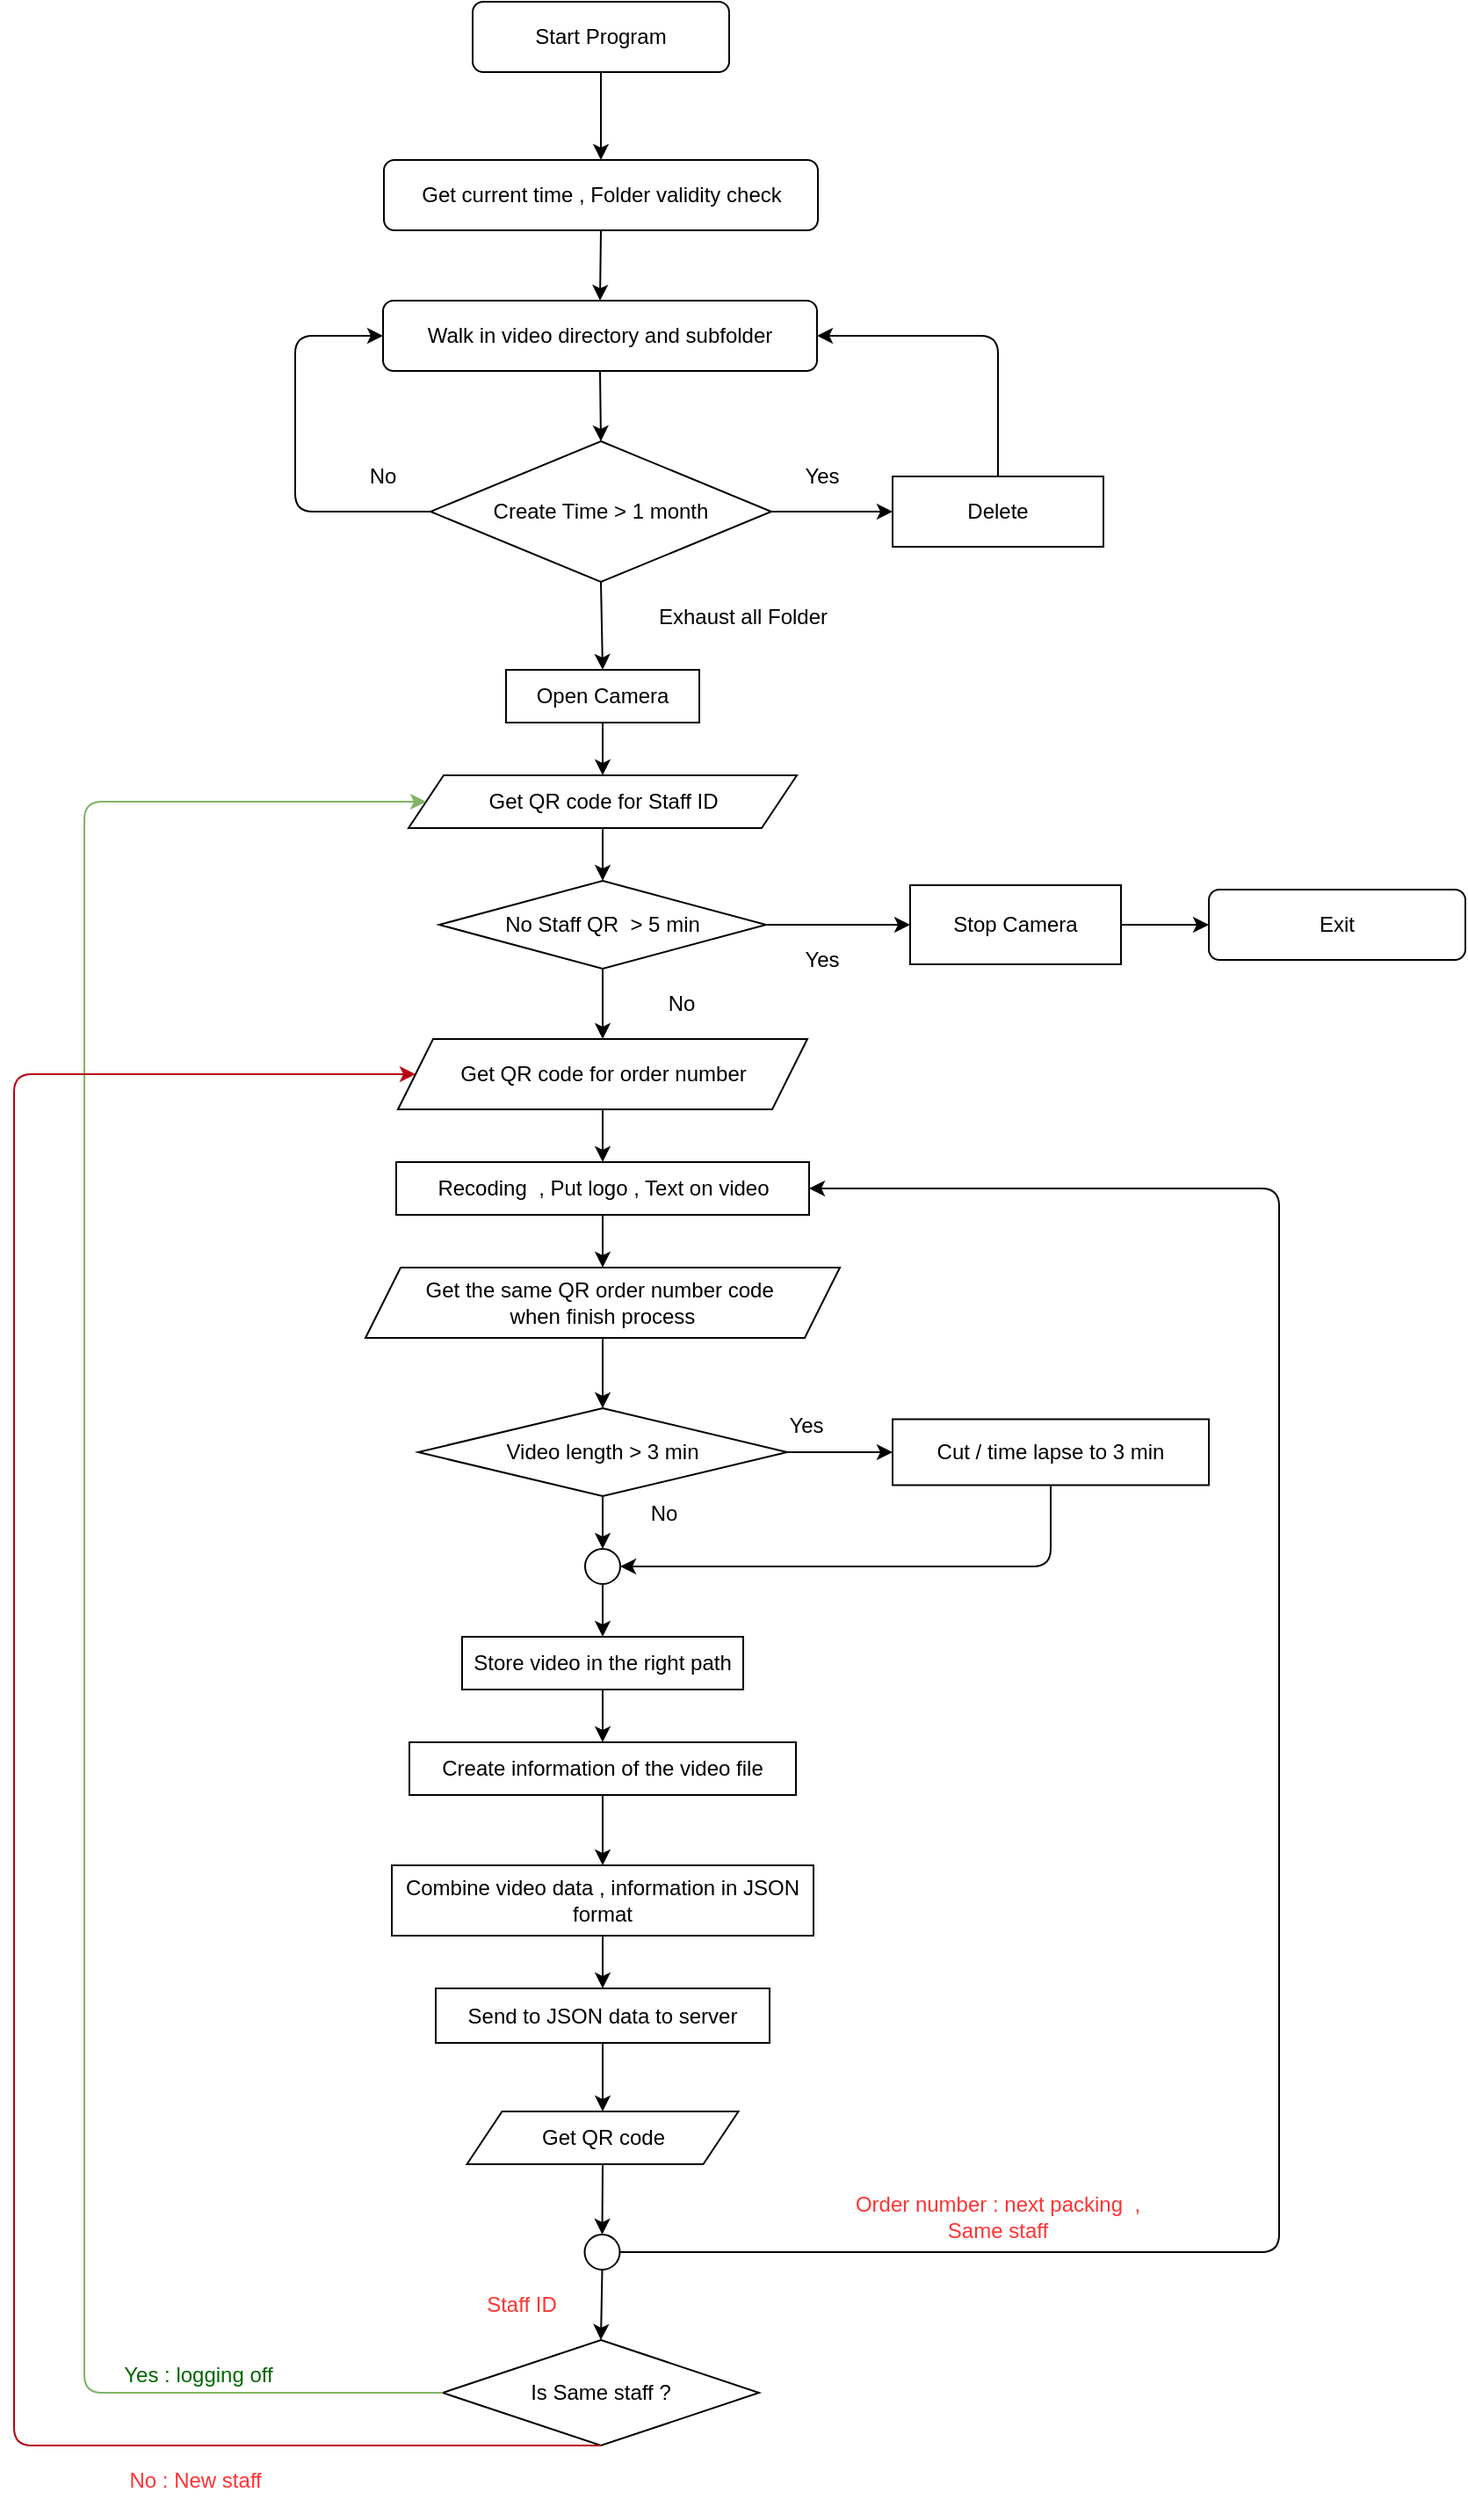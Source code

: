 <mxfile version="14.8.0" type="github">
  <diagram id="C5RBs43oDa-KdzZeNtuy" name="Page-1">
    <mxGraphModel dx="1038" dy="547" grid="1" gridSize="10" guides="1" tooltips="1" connect="1" arrows="1" fold="1" page="1" pageScale="1" pageWidth="827" pageHeight="1169" math="0" shadow="0">
      <root>
        <mxCell id="WIyWlLk6GJQsqaUBKTNV-0" />
        <mxCell id="WIyWlLk6GJQsqaUBKTNV-1" parent="WIyWlLk6GJQsqaUBKTNV-0" />
        <mxCell id="NFFtm2RSYyVDFFd-k5kk-5" value="" style="edgeStyle=orthogonalEdgeStyle;rounded=0;orthogonalLoop=1;jettySize=auto;html=1;" edge="1" parent="WIyWlLk6GJQsqaUBKTNV-1" source="NFFtm2RSYyVDFFd-k5kk-0" target="NFFtm2RSYyVDFFd-k5kk-2">
          <mxGeometry relative="1" as="geometry" />
        </mxCell>
        <mxCell id="NFFtm2RSYyVDFFd-k5kk-0" value="Start Program" style="rounded=1;whiteSpace=wrap;html=1;" vertex="1" parent="WIyWlLk6GJQsqaUBKTNV-1">
          <mxGeometry x="341" y="30" width="146" height="40" as="geometry" />
        </mxCell>
        <mxCell id="NFFtm2RSYyVDFFd-k5kk-2" value="Get current time , Folder validity check" style="rounded=1;whiteSpace=wrap;html=1;" vertex="1" parent="WIyWlLk6GJQsqaUBKTNV-1">
          <mxGeometry x="290.5" y="120" width="247" height="40" as="geometry" />
        </mxCell>
        <mxCell id="NFFtm2RSYyVDFFd-k5kk-3" value="Walk in video directory and subfolder" style="rounded=1;whiteSpace=wrap;html=1;" vertex="1" parent="WIyWlLk6GJQsqaUBKTNV-1">
          <mxGeometry x="290" y="200" width="247" height="40" as="geometry" />
        </mxCell>
        <mxCell id="NFFtm2RSYyVDFFd-k5kk-9" value="" style="endArrow=classic;html=1;exitX=0.5;exitY=1;exitDx=0;exitDy=0;entryX=0.5;entryY=0;entryDx=0;entryDy=0;" edge="1" parent="WIyWlLk6GJQsqaUBKTNV-1" source="NFFtm2RSYyVDFFd-k5kk-2" target="NFFtm2RSYyVDFFd-k5kk-3">
          <mxGeometry width="50" height="50" relative="1" as="geometry">
            <mxPoint x="390" y="310" as="sourcePoint" />
            <mxPoint x="440" y="260" as="targetPoint" />
          </mxGeometry>
        </mxCell>
        <mxCell id="NFFtm2RSYyVDFFd-k5kk-10" value="Create Time &amp;gt; 1 month" style="rhombus;whiteSpace=wrap;html=1;" vertex="1" parent="WIyWlLk6GJQsqaUBKTNV-1">
          <mxGeometry x="317" y="280" width="194" height="80" as="geometry" />
        </mxCell>
        <mxCell id="NFFtm2RSYyVDFFd-k5kk-11" value="" style="endArrow=classic;html=1;exitX=0.5;exitY=1;exitDx=0;exitDy=0;entryX=0.5;entryY=0;entryDx=0;entryDy=0;" edge="1" parent="WIyWlLk6GJQsqaUBKTNV-1" source="NFFtm2RSYyVDFFd-k5kk-3" target="NFFtm2RSYyVDFFd-k5kk-10">
          <mxGeometry width="50" height="50" relative="1" as="geometry">
            <mxPoint x="390" y="310" as="sourcePoint" />
            <mxPoint x="440" y="260" as="targetPoint" />
          </mxGeometry>
        </mxCell>
        <mxCell id="NFFtm2RSYyVDFFd-k5kk-13" value="Delete" style="rounded=0;whiteSpace=wrap;html=1;" vertex="1" parent="WIyWlLk6GJQsqaUBKTNV-1">
          <mxGeometry x="580" y="300" width="120" height="40" as="geometry" />
        </mxCell>
        <mxCell id="NFFtm2RSYyVDFFd-k5kk-14" value="" style="endArrow=classic;html=1;entryX=0;entryY=0.5;entryDx=0;entryDy=0;" edge="1" parent="WIyWlLk6GJQsqaUBKTNV-1" target="NFFtm2RSYyVDFFd-k5kk-13">
          <mxGeometry width="50" height="50" relative="1" as="geometry">
            <mxPoint x="510" y="320" as="sourcePoint" />
            <mxPoint x="440" y="260" as="targetPoint" />
          </mxGeometry>
        </mxCell>
        <mxCell id="NFFtm2RSYyVDFFd-k5kk-15" value="" style="endArrow=classic;html=1;entryX=1;entryY=0.5;entryDx=0;entryDy=0;exitX=0.5;exitY=0;exitDx=0;exitDy=0;" edge="1" parent="WIyWlLk6GJQsqaUBKTNV-1" source="NFFtm2RSYyVDFFd-k5kk-13" target="NFFtm2RSYyVDFFd-k5kk-3">
          <mxGeometry width="50" height="50" relative="1" as="geometry">
            <mxPoint x="390" y="310" as="sourcePoint" />
            <mxPoint x="440" y="260" as="targetPoint" />
            <Array as="points">
              <mxPoint x="640" y="220" />
            </Array>
          </mxGeometry>
        </mxCell>
        <mxCell id="NFFtm2RSYyVDFFd-k5kk-16" value="Yes" style="text;html=1;strokeColor=none;fillColor=none;align=center;verticalAlign=middle;whiteSpace=wrap;rounded=0;" vertex="1" parent="WIyWlLk6GJQsqaUBKTNV-1">
          <mxGeometry x="520" y="290" width="40" height="20" as="geometry" />
        </mxCell>
        <mxCell id="NFFtm2RSYyVDFFd-k5kk-17" value="" style="endArrow=classic;html=1;exitX=0;exitY=0.5;exitDx=0;exitDy=0;entryX=0;entryY=0.5;entryDx=0;entryDy=0;" edge="1" parent="WIyWlLk6GJQsqaUBKTNV-1" source="NFFtm2RSYyVDFFd-k5kk-10" target="NFFtm2RSYyVDFFd-k5kk-3">
          <mxGeometry width="50" height="50" relative="1" as="geometry">
            <mxPoint x="390" y="310" as="sourcePoint" />
            <mxPoint x="440" y="260" as="targetPoint" />
            <Array as="points">
              <mxPoint x="240" y="320" />
              <mxPoint x="240" y="220" />
            </Array>
          </mxGeometry>
        </mxCell>
        <mxCell id="NFFtm2RSYyVDFFd-k5kk-18" value="No" style="text;html=1;strokeColor=none;fillColor=none;align=center;verticalAlign=middle;whiteSpace=wrap;rounded=0;" vertex="1" parent="WIyWlLk6GJQsqaUBKTNV-1">
          <mxGeometry x="270" y="290" width="40" height="20" as="geometry" />
        </mxCell>
        <mxCell id="NFFtm2RSYyVDFFd-k5kk-19" value="" style="endArrow=classic;html=1;exitX=0.5;exitY=1;exitDx=0;exitDy=0;entryX=0.5;entryY=0;entryDx=0;entryDy=0;" edge="1" parent="WIyWlLk6GJQsqaUBKTNV-1" source="NFFtm2RSYyVDFFd-k5kk-10" target="NFFtm2RSYyVDFFd-k5kk-22">
          <mxGeometry width="50" height="50" relative="1" as="geometry">
            <mxPoint x="390" y="310" as="sourcePoint" />
            <mxPoint x="413" y="430" as="targetPoint" />
          </mxGeometry>
        </mxCell>
        <mxCell id="NFFtm2RSYyVDFFd-k5kk-20" value="Exhaust all Folder" style="text;html=1;strokeColor=none;fillColor=none;align=center;verticalAlign=middle;whiteSpace=wrap;rounded=0;" vertex="1" parent="WIyWlLk6GJQsqaUBKTNV-1">
          <mxGeometry x="430" y="370" width="130" height="20" as="geometry" />
        </mxCell>
        <mxCell id="NFFtm2RSYyVDFFd-k5kk-22" value="Open Camera" style="rounded=0;whiteSpace=wrap;html=1;" vertex="1" parent="WIyWlLk6GJQsqaUBKTNV-1">
          <mxGeometry x="360" y="410" width="110" height="30" as="geometry" />
        </mxCell>
        <mxCell id="NFFtm2RSYyVDFFd-k5kk-25" value="Get QR code for Staff ID" style="shape=parallelogram;perimeter=parallelogramPerimeter;whiteSpace=wrap;html=1;fixedSize=1;" vertex="1" parent="WIyWlLk6GJQsqaUBKTNV-1">
          <mxGeometry x="304.5" y="470" width="221" height="30" as="geometry" />
        </mxCell>
        <mxCell id="NFFtm2RSYyVDFFd-k5kk-26" value="Get QR code for order number" style="shape=parallelogram;perimeter=parallelogramPerimeter;whiteSpace=wrap;html=1;fixedSize=1;" vertex="1" parent="WIyWlLk6GJQsqaUBKTNV-1">
          <mxGeometry x="298.5" y="620" width="233" height="40" as="geometry" />
        </mxCell>
        <mxCell id="NFFtm2RSYyVDFFd-k5kk-27" value="" style="endArrow=classic;html=1;exitX=0.5;exitY=1;exitDx=0;exitDy=0;entryX=0.5;entryY=0;entryDx=0;entryDy=0;" edge="1" parent="WIyWlLk6GJQsqaUBKTNV-1" source="NFFtm2RSYyVDFFd-k5kk-22" target="NFFtm2RSYyVDFFd-k5kk-25">
          <mxGeometry width="50" height="50" relative="1" as="geometry">
            <mxPoint x="390" y="560" as="sourcePoint" />
            <mxPoint x="414" y="530" as="targetPoint" />
          </mxGeometry>
        </mxCell>
        <mxCell id="NFFtm2RSYyVDFFd-k5kk-28" value="No Staff QR&amp;nbsp; &amp;gt; 5 min" style="rhombus;whiteSpace=wrap;html=1;" vertex="1" parent="WIyWlLk6GJQsqaUBKTNV-1">
          <mxGeometry x="322" y="530" width="186" height="50" as="geometry" />
        </mxCell>
        <mxCell id="NFFtm2RSYyVDFFd-k5kk-29" value="Exit" style="rounded=1;whiteSpace=wrap;html=1;" vertex="1" parent="WIyWlLk6GJQsqaUBKTNV-1">
          <mxGeometry x="760" y="535" width="146" height="40" as="geometry" />
        </mxCell>
        <mxCell id="NFFtm2RSYyVDFFd-k5kk-30" value="" style="endArrow=classic;html=1;entryX=0.5;entryY=0;entryDx=0;entryDy=0;exitX=0.5;exitY=1;exitDx=0;exitDy=0;" edge="1" parent="WIyWlLk6GJQsqaUBKTNV-1" source="NFFtm2RSYyVDFFd-k5kk-25" target="NFFtm2RSYyVDFFd-k5kk-28">
          <mxGeometry width="50" height="50" relative="1" as="geometry">
            <mxPoint x="440" y="590" as="sourcePoint" />
            <mxPoint x="440" y="500" as="targetPoint" />
          </mxGeometry>
        </mxCell>
        <mxCell id="NFFtm2RSYyVDFFd-k5kk-31" value="" style="endArrow=classic;html=1;exitX=1;exitY=0.5;exitDx=0;exitDy=0;entryX=0;entryY=0.5;entryDx=0;entryDy=0;" edge="1" parent="WIyWlLk6GJQsqaUBKTNV-1" source="NFFtm2RSYyVDFFd-k5kk-28" target="NFFtm2RSYyVDFFd-k5kk-61">
          <mxGeometry width="50" height="50" relative="1" as="geometry">
            <mxPoint x="390" y="550" as="sourcePoint" />
            <mxPoint x="440" y="500" as="targetPoint" />
          </mxGeometry>
        </mxCell>
        <mxCell id="NFFtm2RSYyVDFFd-k5kk-33" value="Yes" style="text;html=1;strokeColor=none;fillColor=none;align=center;verticalAlign=middle;whiteSpace=wrap;rounded=0;" vertex="1" parent="WIyWlLk6GJQsqaUBKTNV-1">
          <mxGeometry x="520" y="565" width="40" height="20" as="geometry" />
        </mxCell>
        <mxCell id="NFFtm2RSYyVDFFd-k5kk-34" value="No" style="text;html=1;strokeColor=none;fillColor=none;align=center;verticalAlign=middle;whiteSpace=wrap;rounded=0;" vertex="1" parent="WIyWlLk6GJQsqaUBKTNV-1">
          <mxGeometry x="440" y="590" width="40" height="20" as="geometry" />
        </mxCell>
        <mxCell id="NFFtm2RSYyVDFFd-k5kk-35" value="" style="endArrow=classic;html=1;exitX=0.5;exitY=1;exitDx=0;exitDy=0;" edge="1" parent="WIyWlLk6GJQsqaUBKTNV-1" source="NFFtm2RSYyVDFFd-k5kk-28" target="NFFtm2RSYyVDFFd-k5kk-26">
          <mxGeometry width="50" height="50" relative="1" as="geometry">
            <mxPoint x="390" y="550" as="sourcePoint" />
            <mxPoint x="440" y="500" as="targetPoint" />
          </mxGeometry>
        </mxCell>
        <mxCell id="NFFtm2RSYyVDFFd-k5kk-48" style="edgeStyle=orthogonalEdgeStyle;rounded=0;orthogonalLoop=1;jettySize=auto;html=1;exitX=0.5;exitY=1;exitDx=0;exitDy=0;entryX=0.5;entryY=0;entryDx=0;entryDy=0;" edge="1" parent="WIyWlLk6GJQsqaUBKTNV-1" source="NFFtm2RSYyVDFFd-k5kk-38" target="NFFtm2RSYyVDFFd-k5kk-41">
          <mxGeometry relative="1" as="geometry" />
        </mxCell>
        <mxCell id="NFFtm2RSYyVDFFd-k5kk-38" value="Recoding&amp;nbsp; , Put logo , Text on video" style="rounded=0;whiteSpace=wrap;html=1;" vertex="1" parent="WIyWlLk6GJQsqaUBKTNV-1">
          <mxGeometry x="297.5" y="690" width="235" height="30" as="geometry" />
        </mxCell>
        <mxCell id="NFFtm2RSYyVDFFd-k5kk-39" value="" style="endArrow=classic;html=1;exitX=0.5;exitY=1;exitDx=0;exitDy=0;entryX=0.5;entryY=0;entryDx=0;entryDy=0;" edge="1" parent="WIyWlLk6GJQsqaUBKTNV-1" source="NFFtm2RSYyVDFFd-k5kk-26" target="NFFtm2RSYyVDFFd-k5kk-38">
          <mxGeometry width="50" height="50" relative="1" as="geometry">
            <mxPoint x="390" y="610" as="sourcePoint" />
            <mxPoint x="440" y="560" as="targetPoint" />
          </mxGeometry>
        </mxCell>
        <mxCell id="NFFtm2RSYyVDFFd-k5kk-41" value="Get the same QR order number code&amp;nbsp;&lt;br&gt;when finish process" style="shape=parallelogram;perimeter=parallelogramPerimeter;whiteSpace=wrap;html=1;fixedSize=1;" vertex="1" parent="WIyWlLk6GJQsqaUBKTNV-1">
          <mxGeometry x="280" y="750" width="270" height="40" as="geometry" />
        </mxCell>
        <mxCell id="NFFtm2RSYyVDFFd-k5kk-49" value="Video length &amp;gt; 3 min" style="rhombus;whiteSpace=wrap;html=1;" vertex="1" parent="WIyWlLk6GJQsqaUBKTNV-1">
          <mxGeometry x="310" y="830" width="210" height="50" as="geometry" />
        </mxCell>
        <mxCell id="NFFtm2RSYyVDFFd-k5kk-50" value="" style="endArrow=classic;html=1;exitX=1;exitY=0.5;exitDx=0;exitDy=0;entryX=0;entryY=0.5;entryDx=0;entryDy=0;" edge="1" parent="WIyWlLk6GJQsqaUBKTNV-1" source="NFFtm2RSYyVDFFd-k5kk-49" target="NFFtm2RSYyVDFFd-k5kk-51">
          <mxGeometry width="50" height="50" relative="1" as="geometry">
            <mxPoint x="390" y="800" as="sourcePoint" />
            <mxPoint x="590" y="855" as="targetPoint" />
          </mxGeometry>
        </mxCell>
        <mxCell id="NFFtm2RSYyVDFFd-k5kk-51" value="Cut / time lapse to 3 min" style="rounded=0;whiteSpace=wrap;html=1;" vertex="1" parent="WIyWlLk6GJQsqaUBKTNV-1">
          <mxGeometry x="580" y="836.25" width="180" height="37.5" as="geometry" />
        </mxCell>
        <mxCell id="NFFtm2RSYyVDFFd-k5kk-52" value="" style="endArrow=classic;html=1;entryX=0.5;entryY=0;entryDx=0;entryDy=0;exitX=0.5;exitY=1;exitDx=0;exitDy=0;" edge="1" parent="WIyWlLk6GJQsqaUBKTNV-1" source="NFFtm2RSYyVDFFd-k5kk-41" target="NFFtm2RSYyVDFFd-k5kk-49">
          <mxGeometry width="50" height="50" relative="1" as="geometry">
            <mxPoint x="420" y="800" as="sourcePoint" />
            <mxPoint x="440" y="740" as="targetPoint" />
          </mxGeometry>
        </mxCell>
        <mxCell id="NFFtm2RSYyVDFFd-k5kk-53" value="Yes" style="text;html=1;strokeColor=none;fillColor=none;align=center;verticalAlign=middle;whiteSpace=wrap;rounded=0;" vertex="1" parent="WIyWlLk6GJQsqaUBKTNV-1">
          <mxGeometry x="511" y="830" width="40" height="20" as="geometry" />
        </mxCell>
        <mxCell id="NFFtm2RSYyVDFFd-k5kk-54" value="" style="endArrow=classic;html=1;exitX=0.5;exitY=1;exitDx=0;exitDy=0;entryX=0.5;entryY=0;entryDx=0;entryDy=0;" edge="1" parent="WIyWlLk6GJQsqaUBKTNV-1" source="NFFtm2RSYyVDFFd-k5kk-49" target="NFFtm2RSYyVDFFd-k5kk-57">
          <mxGeometry width="50" height="50" relative="1" as="geometry">
            <mxPoint x="390" y="690" as="sourcePoint" />
            <mxPoint x="415" y="910" as="targetPoint" />
          </mxGeometry>
        </mxCell>
        <mxCell id="NFFtm2RSYyVDFFd-k5kk-55" value="No" style="text;html=1;strokeColor=none;fillColor=none;align=center;verticalAlign=middle;whiteSpace=wrap;rounded=0;" vertex="1" parent="WIyWlLk6GJQsqaUBKTNV-1">
          <mxGeometry x="430" y="880" width="40" height="20" as="geometry" />
        </mxCell>
        <mxCell id="NFFtm2RSYyVDFFd-k5kk-57" value="" style="ellipse;whiteSpace=wrap;html=1;aspect=fixed;" vertex="1" parent="WIyWlLk6GJQsqaUBKTNV-1">
          <mxGeometry x="405" y="910" width="20" height="20" as="geometry" />
        </mxCell>
        <mxCell id="NFFtm2RSYyVDFFd-k5kk-58" value="" style="endArrow=classic;html=1;exitX=0.5;exitY=1;exitDx=0;exitDy=0;entryX=1;entryY=0.5;entryDx=0;entryDy=0;" edge="1" parent="WIyWlLk6GJQsqaUBKTNV-1" source="NFFtm2RSYyVDFFd-k5kk-51" target="NFFtm2RSYyVDFFd-k5kk-57">
          <mxGeometry width="50" height="50" relative="1" as="geometry">
            <mxPoint x="390" y="790" as="sourcePoint" />
            <mxPoint x="440" y="740" as="targetPoint" />
            <Array as="points">
              <mxPoint x="670" y="920" />
            </Array>
          </mxGeometry>
        </mxCell>
        <mxCell id="NFFtm2RSYyVDFFd-k5kk-59" value="Store video in the right path" style="rounded=0;whiteSpace=wrap;html=1;" vertex="1" parent="WIyWlLk6GJQsqaUBKTNV-1">
          <mxGeometry x="335" y="960" width="160" height="30" as="geometry" />
        </mxCell>
        <mxCell id="NFFtm2RSYyVDFFd-k5kk-60" value="" style="endArrow=classic;html=1;exitX=0.5;exitY=1;exitDx=0;exitDy=0;entryX=0.5;entryY=0;entryDx=0;entryDy=0;" edge="1" parent="WIyWlLk6GJQsqaUBKTNV-1" source="NFFtm2RSYyVDFFd-k5kk-57" target="NFFtm2RSYyVDFFd-k5kk-59">
          <mxGeometry width="50" height="50" relative="1" as="geometry">
            <mxPoint x="390" y="1090" as="sourcePoint" />
            <mxPoint x="440" y="1040" as="targetPoint" />
          </mxGeometry>
        </mxCell>
        <mxCell id="NFFtm2RSYyVDFFd-k5kk-61" value="Stop Camera" style="rounded=0;whiteSpace=wrap;html=1;" vertex="1" parent="WIyWlLk6GJQsqaUBKTNV-1">
          <mxGeometry x="590" y="532.5" width="120" height="45" as="geometry" />
        </mxCell>
        <mxCell id="NFFtm2RSYyVDFFd-k5kk-62" value="" style="endArrow=classic;html=1;exitX=1;exitY=0.5;exitDx=0;exitDy=0;entryX=0;entryY=0.5;entryDx=0;entryDy=0;" edge="1" parent="WIyWlLk6GJQsqaUBKTNV-1" source="NFFtm2RSYyVDFFd-k5kk-61" target="NFFtm2RSYyVDFFd-k5kk-29">
          <mxGeometry width="50" height="50" relative="1" as="geometry">
            <mxPoint x="390" y="490" as="sourcePoint" />
            <mxPoint x="440" y="440" as="targetPoint" />
          </mxGeometry>
        </mxCell>
        <mxCell id="NFFtm2RSYyVDFFd-k5kk-63" value="Create information of the video file" style="rounded=0;whiteSpace=wrap;html=1;" vertex="1" parent="WIyWlLk6GJQsqaUBKTNV-1">
          <mxGeometry x="305" y="1020" width="220" height="30" as="geometry" />
        </mxCell>
        <mxCell id="NFFtm2RSYyVDFFd-k5kk-64" value="" style="endArrow=classic;html=1;exitX=0.5;exitY=1;exitDx=0;exitDy=0;entryX=0.5;entryY=0;entryDx=0;entryDy=0;" edge="1" parent="WIyWlLk6GJQsqaUBKTNV-1" source="NFFtm2RSYyVDFFd-k5kk-59" target="NFFtm2RSYyVDFFd-k5kk-63">
          <mxGeometry width="50" height="50" relative="1" as="geometry">
            <mxPoint x="390" y="890" as="sourcePoint" />
            <mxPoint x="440" y="840" as="targetPoint" />
          </mxGeometry>
        </mxCell>
        <mxCell id="NFFtm2RSYyVDFFd-k5kk-65" value="Combine video data , information in JSON format" style="rounded=0;whiteSpace=wrap;html=1;" vertex="1" parent="WIyWlLk6GJQsqaUBKTNV-1">
          <mxGeometry x="295" y="1090" width="240" height="40" as="geometry" />
        </mxCell>
        <mxCell id="NFFtm2RSYyVDFFd-k5kk-66" value="" style="endArrow=classic;html=1;exitX=0.5;exitY=1;exitDx=0;exitDy=0;entryX=0.5;entryY=0;entryDx=0;entryDy=0;" edge="1" parent="WIyWlLk6GJQsqaUBKTNV-1" source="NFFtm2RSYyVDFFd-k5kk-63" target="NFFtm2RSYyVDFFd-k5kk-65">
          <mxGeometry width="50" height="50" relative="1" as="geometry">
            <mxPoint x="390" y="1080" as="sourcePoint" />
            <mxPoint x="440" y="1030" as="targetPoint" />
          </mxGeometry>
        </mxCell>
        <mxCell id="NFFtm2RSYyVDFFd-k5kk-68" value="Send to JSON data to server" style="rounded=0;whiteSpace=wrap;html=1;" vertex="1" parent="WIyWlLk6GJQsqaUBKTNV-1">
          <mxGeometry x="320" y="1160" width="190" height="31" as="geometry" />
        </mxCell>
        <mxCell id="NFFtm2RSYyVDFFd-k5kk-69" value="" style="endArrow=classic;html=1;exitX=0.5;exitY=1;exitDx=0;exitDy=0;" edge="1" parent="WIyWlLk6GJQsqaUBKTNV-1" source="NFFtm2RSYyVDFFd-k5kk-65" target="NFFtm2RSYyVDFFd-k5kk-68">
          <mxGeometry width="50" height="50" relative="1" as="geometry">
            <mxPoint x="390" y="1080" as="sourcePoint" />
            <mxPoint x="440" y="1030" as="targetPoint" />
          </mxGeometry>
        </mxCell>
        <mxCell id="NFFtm2RSYyVDFFd-k5kk-70" value="Get QR code" style="shape=parallelogram;perimeter=parallelogramPerimeter;whiteSpace=wrap;html=1;fixedSize=1;" vertex="1" parent="WIyWlLk6GJQsqaUBKTNV-1">
          <mxGeometry x="337.75" y="1230" width="154.5" height="30" as="geometry" />
        </mxCell>
        <mxCell id="NFFtm2RSYyVDFFd-k5kk-71" value="" style="ellipse;whiteSpace=wrap;html=1;aspect=fixed;" vertex="1" parent="WIyWlLk6GJQsqaUBKTNV-1">
          <mxGeometry x="404.75" y="1300" width="20" height="20" as="geometry" />
        </mxCell>
        <mxCell id="NFFtm2RSYyVDFFd-k5kk-72" value="" style="endArrow=classic;html=1;entryX=0.5;entryY=0;entryDx=0;entryDy=0;exitX=0.5;exitY=1;exitDx=0;exitDy=0;" edge="1" parent="WIyWlLk6GJQsqaUBKTNV-1" source="NFFtm2RSYyVDFFd-k5kk-70" target="NFFtm2RSYyVDFFd-k5kk-71">
          <mxGeometry width="50" height="50" relative="1" as="geometry">
            <mxPoint x="440" y="1300" as="sourcePoint" />
            <mxPoint x="440" y="1220" as="targetPoint" />
            <Array as="points" />
          </mxGeometry>
        </mxCell>
        <mxCell id="NFFtm2RSYyVDFFd-k5kk-77" value="" style="endArrow=classic;html=1;exitX=0.5;exitY=1;exitDx=0;exitDy=0;entryX=0.5;entryY=0;entryDx=0;entryDy=0;" edge="1" parent="WIyWlLk6GJQsqaUBKTNV-1" source="NFFtm2RSYyVDFFd-k5kk-68" target="NFFtm2RSYyVDFFd-k5kk-70">
          <mxGeometry width="50" height="50" relative="1" as="geometry">
            <mxPoint x="390" y="1270" as="sourcePoint" />
            <mxPoint x="440" y="1220" as="targetPoint" />
          </mxGeometry>
        </mxCell>
        <mxCell id="NFFtm2RSYyVDFFd-k5kk-80" value="" style="endArrow=classic;html=1;exitX=0.5;exitY=1;exitDx=0;exitDy=0;entryX=0.5;entryY=0;entryDx=0;entryDy=0;" edge="1" parent="WIyWlLk6GJQsqaUBKTNV-1" source="NFFtm2RSYyVDFFd-k5kk-71" target="NFFtm2RSYyVDFFd-k5kk-83">
          <mxGeometry width="50" height="50" relative="1" as="geometry">
            <mxPoint x="390" y="1270" as="sourcePoint" />
            <mxPoint x="330" y="1360" as="targetPoint" />
            <Array as="points" />
          </mxGeometry>
        </mxCell>
        <mxCell id="NFFtm2RSYyVDFFd-k5kk-81" value="" style="endArrow=classic;html=1;exitX=1;exitY=0.5;exitDx=0;exitDy=0;entryX=1;entryY=0.5;entryDx=0;entryDy=0;" edge="1" parent="WIyWlLk6GJQsqaUBKTNV-1" source="NFFtm2RSYyVDFFd-k5kk-71" target="NFFtm2RSYyVDFFd-k5kk-38">
          <mxGeometry width="50" height="50" relative="1" as="geometry">
            <mxPoint x="390" y="1370" as="sourcePoint" />
            <mxPoint x="610" y="710" as="targetPoint" />
            <Array as="points">
              <mxPoint x="800" y="1310" />
              <mxPoint x="800" y="705" />
            </Array>
          </mxGeometry>
        </mxCell>
        <mxCell id="NFFtm2RSYyVDFFd-k5kk-82" value="&lt;font color=&quot;#ff3333&quot;&gt;Order number : next packing&amp;nbsp; , Same staff&lt;/font&gt;" style="text;html=1;strokeColor=none;fillColor=none;align=center;verticalAlign=middle;whiteSpace=wrap;rounded=0;" vertex="1" parent="WIyWlLk6GJQsqaUBKTNV-1">
          <mxGeometry x="550" y="1280" width="180" height="20" as="geometry" />
        </mxCell>
        <mxCell id="NFFtm2RSYyVDFFd-k5kk-83" value="Is Same staff ?" style="rhombus;whiteSpace=wrap;html=1;" vertex="1" parent="WIyWlLk6GJQsqaUBKTNV-1">
          <mxGeometry x="324" y="1360" width="180" height="60" as="geometry" />
        </mxCell>
        <mxCell id="NFFtm2RSYyVDFFd-k5kk-84" value="&lt;font color=&quot;#ff3333&quot;&gt;Staff ID&lt;/font&gt;" style="text;html=1;strokeColor=none;fillColor=none;align=center;verticalAlign=middle;whiteSpace=wrap;rounded=0;" vertex="1" parent="WIyWlLk6GJQsqaUBKTNV-1">
          <mxGeometry x="298.5" y="1330" width="140" height="20" as="geometry" />
        </mxCell>
        <mxCell id="NFFtm2RSYyVDFFd-k5kk-90" value="" style="endArrow=classic;html=1;exitX=0;exitY=0.5;exitDx=0;exitDy=0;entryX=0;entryY=0.5;entryDx=0;entryDy=0;fillColor=#d5e8d4;strokeColor=#82b366;" edge="1" parent="WIyWlLk6GJQsqaUBKTNV-1" source="NFFtm2RSYyVDFFd-k5kk-83" target="NFFtm2RSYyVDFFd-k5kk-25">
          <mxGeometry width="50" height="50" relative="1" as="geometry">
            <mxPoint x="390" y="1290" as="sourcePoint" />
            <mxPoint x="180" y="1100" as="targetPoint" />
            <Array as="points">
              <mxPoint x="120" y="1390" />
              <mxPoint x="120" y="485" />
            </Array>
          </mxGeometry>
        </mxCell>
        <mxCell id="NFFtm2RSYyVDFFd-k5kk-91" value="&lt;font color=&quot;#006600&quot;&gt;Yes : logging off&lt;/font&gt;" style="text;html=1;strokeColor=none;fillColor=none;align=center;verticalAlign=middle;whiteSpace=wrap;rounded=0;" vertex="1" parent="WIyWlLk6GJQsqaUBKTNV-1">
          <mxGeometry x="130" y="1370" width="110" height="20" as="geometry" />
        </mxCell>
        <mxCell id="NFFtm2RSYyVDFFd-k5kk-93" value="" style="endArrow=classic;html=1;exitX=0.5;exitY=1;exitDx=0;exitDy=0;entryX=0;entryY=0.5;entryDx=0;entryDy=0;fillColor=#f8cecc;strokeColor=#B80012;" edge="1" parent="WIyWlLk6GJQsqaUBKTNV-1" source="NFFtm2RSYyVDFFd-k5kk-83" target="NFFtm2RSYyVDFFd-k5kk-26">
          <mxGeometry width="50" height="50" relative="1" as="geometry">
            <mxPoint x="390" y="1250" as="sourcePoint" />
            <mxPoint x="440" y="1200" as="targetPoint" />
            <Array as="points">
              <mxPoint x="80" y="1420" />
              <mxPoint x="80" y="640" />
            </Array>
          </mxGeometry>
        </mxCell>
        <mxCell id="NFFtm2RSYyVDFFd-k5kk-94" value="&lt;font color=&quot;#ff3333&quot;&gt;No : New staff&amp;nbsp;&lt;/font&gt;" style="text;html=1;strokeColor=none;fillColor=none;align=center;verticalAlign=middle;whiteSpace=wrap;rounded=0;" vertex="1" parent="WIyWlLk6GJQsqaUBKTNV-1">
          <mxGeometry x="130" y="1430" width="110" height="20" as="geometry" />
        </mxCell>
      </root>
    </mxGraphModel>
  </diagram>
</mxfile>
